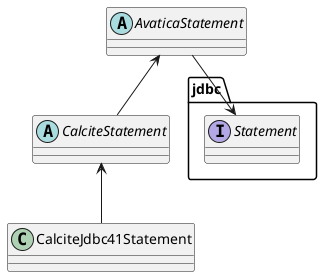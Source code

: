 @startuml

interface jdbc.Statement {
}

abstract class AvaticaStatement {

}

abstract class CalciteStatement {

}

class CalciteJdbc41Statement {
}

AvaticaStatement --> jdbc.Statement

AvaticaStatement <-- CalciteStatement

CalciteStatement <-- CalciteJdbc41Statement


@enduml
